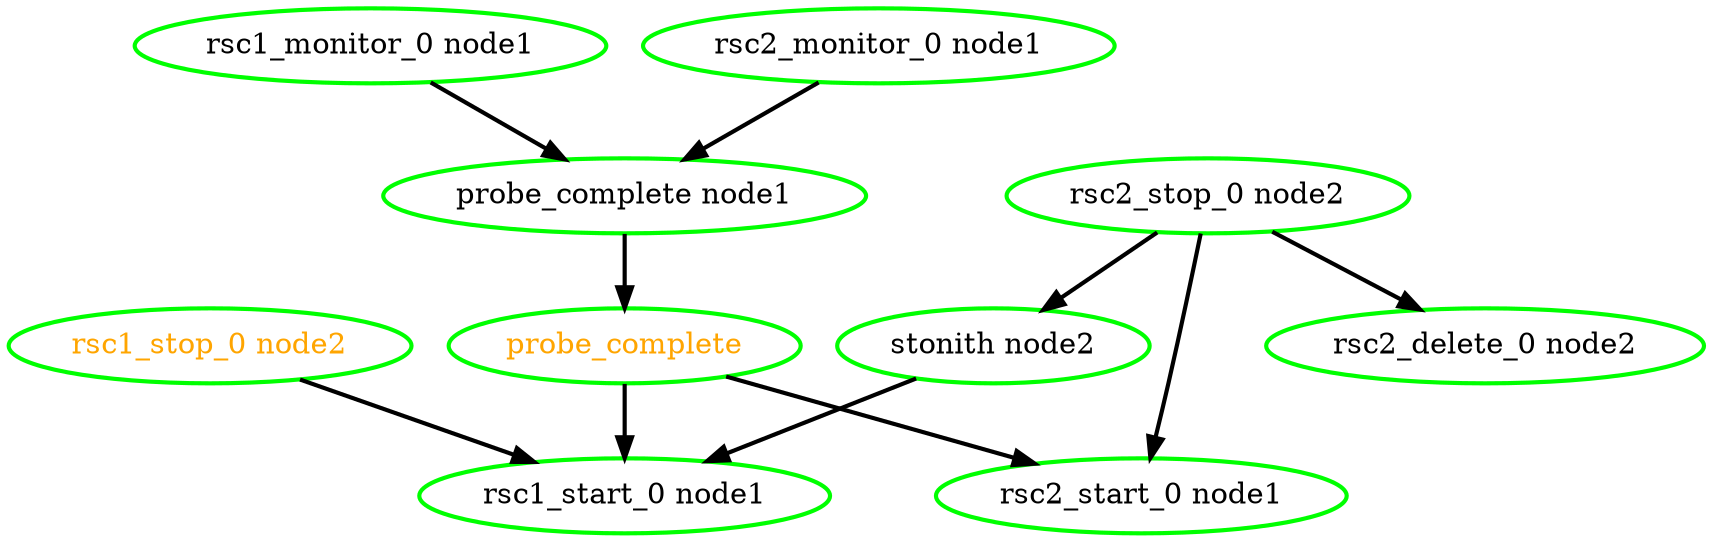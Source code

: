 digraph "g" {
	size = "30,30"
"rsc1_stop_0 node2" [ style=bold color="green" fontcolor="orange" ]
"probe_complete" [ style=bold color="green" fontcolor="orange" ]
"probe_complete node1" [ style=bold color="green" fontcolor="black" ]
"rsc1_monitor_0 node1" [ style=bold color="green" fontcolor="black" ]
"rsc2_monitor_0 node1" [ style=bold color="green" fontcolor="black" ]
"rsc1_start_0 node1" [ style=bold color="green" fontcolor="black" ]
"rsc2_stop_0 node2" [ style=bold color="green" fontcolor="black" ]
"rsc2_start_0 node1" [ style=bold color="green" fontcolor="black" ]
"rsc2_delete_0 node2" [ style=bold color="green" fontcolor="black" ]
"stonith node2" [ style=bold color="green" fontcolor="black" ]
"probe_complete node1" -> "probe_complete" [ style = bold]
"rsc1_monitor_0 node1" -> "probe_complete node1" [ style = bold]
"rsc2_monitor_0 node1" -> "probe_complete node1" [ style = bold]
"rsc1_stop_0 node2" -> "rsc1_start_0 node1" [ style = bold]
"probe_complete" -> "rsc1_start_0 node1" [ style = bold]
"stonith node2" -> "rsc1_start_0 node1" [ style = bold]
"probe_complete" -> "rsc2_start_0 node1" [ style = bold]
"rsc2_stop_0 node2" -> "rsc2_start_0 node1" [ style = bold]
"rsc2_stop_0 node2" -> "rsc2_delete_0 node2" [ style = bold]
"rsc2_stop_0 node2" -> "stonith node2" [ style = bold]
}
